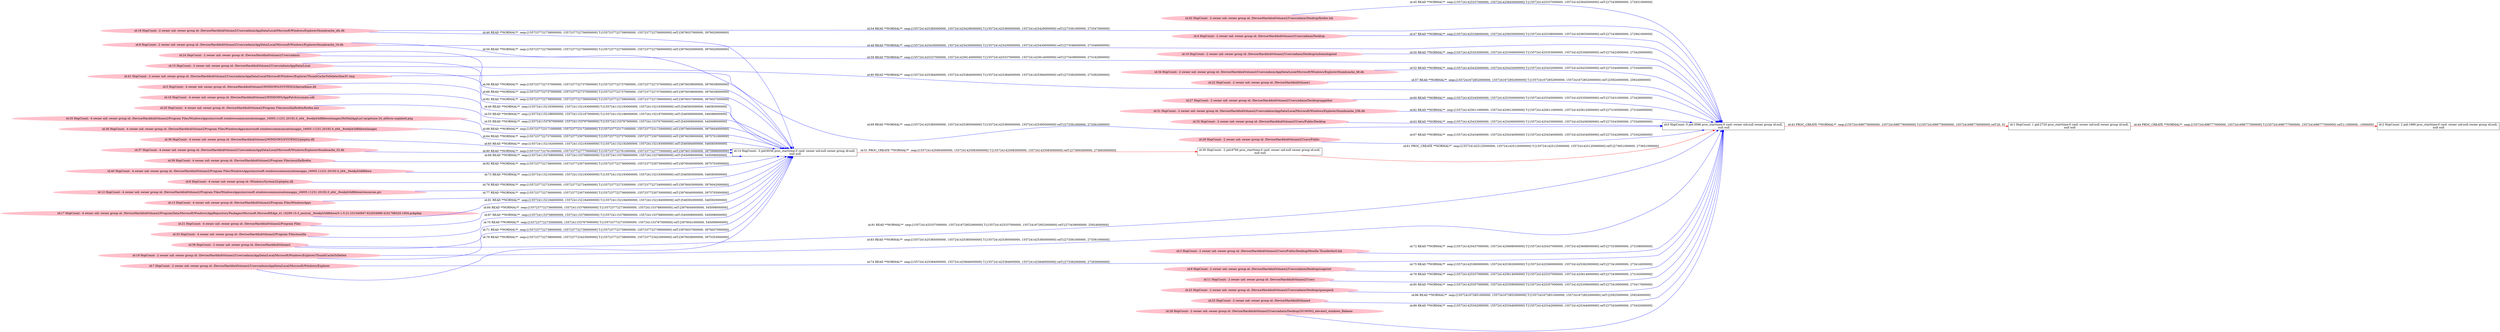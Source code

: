 digraph  {
rankdir=LR
"0"[color=black,label="id:0 HopCount: 0 pid:3096 proc_starttime:0 cmd: owner uid:null owner group id:null,\n null null", shape=box,style=solid];
"1"[color=black,label="id:1 HopCount: 1 pid:2720 proc_starttime:0 cmd: owner uid:null owner group id:null,\n null null", shape=box,style=solid];
"0" -> "1" [id=43,__obj="PROC_CREATE"color=red,label="id:43 PROC_CREATE **NORMAL**  seqs:[1557241698776000000, 1557241698776000000] T:[1557241698776000000, 1557241698776000000] relT:[0, 0]",style=solid];
"2"[color=black,label="id:2 HopCount: 2 pid:1896 proc_starttime:0 cmd: owner uid:null owner group id:null,\n null null", shape=box,style=solid];
"1" -> "2" [id=44,__obj="PROC_CREATE"color=red,label="id:44 PROC_CREATE **NORMAL**  seqs:[1557241698777000000, 1557241698777000000] T:[1557241698777000000, 1557241698777000000] relT:[-1000000, -1000000]",style=solid];
"42"[color=pink,label="id:42 HopCount: -2 owner uid: owner group id: /Device/HarddiskVolume2/Users/admin/Desktop/firefox.lnk ", shape=oval,style=filled];
"42" -> "0" [id=45,__obj="READ"color=blue,label="id:45 READ **NORMAL**  seqs:[1557241425337000000, 1557241425845000000] T:[1557241425337000000, 1557241425845000000] relT:[273439000000, 272931000000]",style=solid];
"18"[color=pink,label="id:18 HopCount: -2 owner uid: owner group id: /Device/HarddiskVolume2/Users/admin/AppData/Local/Microsoft/Windows/Explorer/thumbcache_idx.db ", shape=oval,style=filled];
"14"[color=black,label="id:14 HopCount: -3 pid:6036 proc_starttime:0 cmd: owner uid:null owner group id:null,\n null null", shape=box,style=solid];
"18" -> "14" [id=46,__obj="READ"color=blue,label="id:46 READ **NORMAL**  seqs:[1557237722739000000, 1557237722756000000] T:[1557237722739000000, 1557237722756000000] relT:[3976037000000, 3976020000000]",style=solid];
"4"[color=pink,label="id:4 HopCount: -2 owner uid: owner group id: /Device/HarddiskVolume2/Users/admin/Desktop ", shape=oval,style=filled];
"4" -> "0" [id=47,__obj="READ"color=blue,label="id:47 READ **NORMAL**  seqs:[1557241425338000000, 1557241425835000000] T:[1557241425338000000, 1557241425835000000] relT:[273438000000, 272941000000]",style=solid];
"8"[color=pink,label="id:8 HopCount: -2 owner uid: owner group id: /Device/HarddiskVolume2/Users/admin/AppData/Local/Microsoft/Windows/Explorer/thumbcache_16.db ", shape=oval,style=filled];
"8" -> "0" [id=48,__obj="READ"color=blue,label="id:48 READ **NORMAL**  seqs:[1557241425430000000, 1557241425430000000] T:[1557241425430000000, 1557241425430000000] relT:[273346000000, 273346000000]",style=solid];
"5"[color=pink,label="id:5 HopCount: -4 owner uid: owner group id: /Device/HarddiskVolume2/WINDOWS/SYSTEM32/kernelbase.dll ", shape=oval,style=filled];
"5" -> "14" [id=49,__obj="READ"color=blue,label="id:49 READ **NORMAL**  seqs:[1557241152193000000, 1557241152193000000] T:[1557241152193000000, 1557241152193000000] relT:[546583000000, 546583000000]",style=solid];
"10"[color=pink,label="id:10 HopCount: -2 owner uid: owner group id: /Device/HarddiskVolume2/Users/admin/Desktop/unhomologized ", shape=oval,style=filled];
"10" -> "0" [id=50,__obj="READ"color=blue,label="id:50 READ **NORMAL**  seqs:[1557241425353000000, 1557241425356000000] T:[1557241425353000000, 1557241425356000000] relT:[273423000000, 273420000000]",style=solid];
"30"[color=black,label="id:30 HopCount: -2 pid:6784 proc_starttime:0 cmd: owner uid:null owner group id:null,\n null null", shape=box,style=solid];
"14" -> "30" [id=51,__obj="PROC_CREATE"color=red,label="id:51 PROC_CREATE **NORMAL**  seqs:[1557241425083000000, 1557241425083000000] T:[1557241425083000000, 1557241425083000000] relT:[273693000000, 273693000000]",style=solid];
"34"[color=pink,label="id:34 HopCount: -2 owner uid: owner group id: /Device/HarddiskVolume2/Users/admin/AppData/Local/Microsoft/Windows/Explorer/thumbcache_48.db ", shape=oval,style=filled];
"34" -> "0" [id=52,__obj="READ"color=blue,label="id:52 READ **NORMAL**  seqs:[1557241425432000000, 1557241425432000000] T:[1557241425432000000, 1557241425432000000] relT:[273344000000, 273344000000]",style=solid];
"16"[color=pink,label="id:16 HopCount: -4 owner uid: owner group id: /Device/HarddiskVolume2/WINDOWS/AppPatch/sysmain.sdb ", shape=oval,style=filled];
"16" -> "14" [id=53,__obj="READ"color=blue,label="id:53 READ **NORMAL**  seqs:[1557241152186000000, 1557241152187000000] T:[1557241152186000000, 1557241152187000000] relT:[546590000000, 546589000000]",style=solid];
"18" -> "0" [id=54,__obj="READ"color=blue,label="id:54 READ **NORMAL**  seqs:[1557241425385000000, 1557241425429000000] T:[1557241425385000000, 1557241425429000000] relT:[273391000000, 273347000000]",style=solid];
"20"[color=pink,label="id:20 HopCount: -4 owner uid: owner group id: /Device/HarddiskVolume2/Program Files/mozilla/firefox/firefox.exe ", shape=oval,style=filled];
"20" -> "14" [id=55,__obj="READ"color=blue,label="id:55 READ **NORMAL**  seqs:[1557241153767000000, 1557241153767000000] T:[1557241153767000000, 1557241153767000000] relT:[545009000000, 545009000000]",style=solid];
"8" -> "14" [id=56,__obj="READ"color=blue,label="id:56 READ **NORMAL**  seqs:[1557237722756000000, 1557237722756000000] T:[1557237722756000000, 1557237722756000000] relT:[3976020000000, 3976020000000]",style=solid];
"22"[color=pink,label="id:22 HopCount: -2 owner uid: owner group id: /Device/HarddiskVolume1 ", shape=oval,style=filled];
"22" -> "0" [id=57,__obj="READ"color=blue,label="id:57 READ **NORMAL**  seqs:[1557241672852000000, 1557241672852000000] T:[1557241672852000000, 1557241672852000000] relT:[25924000000, 25924000000]",style=solid];
"24"[color=pink,label="id:24 HopCount: -2 owner uid: owner group id: /Device/HarddiskVolume2/Users/admin ", shape=oval,style=filled];
"24" -> "14" [id=58,__obj="READ"color=blue,label="id:58 READ **NORMAL**  seqs:[1557237722737000000, 1557237722737000000] T:[1557237722737000000, 1557237722737000000] relT:[3976039000000, 3976039000000]",style=solid];
"24" -> "0" [id=59,__obj="READ"color=blue,label="id:59 READ **NORMAL**  seqs:[1557241425337000000, 1557241425614000000] T:[1557241425337000000, 1557241425614000000] relT:[273439000000, 273162000000]",style=solid];
"27"[color=pink,label="id:27 HopCount: -2 owner uid: owner group id: /Device/HarddiskVolume2/Users/admin/Desktop/upgather ", shape=oval,style=filled];
"27" -> "0" [id=60,__obj="READ"color=blue,label="id:60 READ **NORMAL**  seqs:[1557241425345000000, 1557241425350000000] T:[1557241425345000000, 1557241425350000000] relT:[273431000000, 273426000000]",style=solid];
"30" -> "0" [id=61,__obj="PROC_CREATE"color=red,label="id:61 PROC_CREATE **NORMAL**  seqs:[1557241425125000000, 1557241425125000000] T:[1557241425125000000, 1557241425125000000] relT:[273651000000, 273651000000]",style=solid];
"31"[color=pink,label="id:31 HopCount: -2 owner uid: owner group id: /Device/HarddiskVolume2/Users/admin/AppData/Local/Microsoft/Windows/Explorer/thumbcache_256.db ", shape=oval,style=filled];
"31" -> "0" [id=62,__obj="READ"color=blue,label="id:62 READ **NORMAL**  seqs:[1557241425611000000, 1557241425612000000] T:[1557241425611000000, 1557241425612000000] relT:[273165000000, 273164000000]",style=solid];
"32"[color=pink,label="id:32 HopCount: -2 owner uid: owner group id: /Device/HarddiskVolume2/Users/Public/Desktop ", shape=oval,style=filled];
"32" -> "0" [id=63,__obj="READ"color=blue,label="id:63 READ **NORMAL**  seqs:[1557241425433000000, 1557241425436000000] T:[1557241425433000000, 1557241425436000000] relT:[273343000000, 273340000000]",style=solid];
"26"[color=pink,label="id:26 HopCount: -4 owner uid: owner group id: /Device/HarddiskVolume2/Program Files/WindowsApps/microsoft.windowscommunicationsapps_16005.11231.20192.0_x64__8wekyb3d8bbwe/images ", shape=oval,style=filled];
"26" -> "14" [id=64,__obj="READ"color=blue,label="id:64 READ **NORMAL**  seqs:[1557237722737000000, 1557237723075000000] T:[1557237722737000000, 1557237723075000000] relT:[3976039000000, 3975701000000]",style=solid];
"36"[color=pink,label="id:36 HopCount: -4 owner uid: owner group id: /Device/HarddiskVolume2/WINDOWS/SYSTEM32/ploptin.dll ", shape=oval,style=filled];
"36" -> "14" [id=65,__obj="READ"color=blue,label="id:65 READ **NORMAL**  seqs:[1557241152192000000, 1557241152193000000] T:[1557241152192000000, 1557241152193000000] relT:[546584000000, 546583000000]",style=solid];
"15"[color=pink,label="id:15 HopCount: -2 owner uid: owner group id: /Device/HarddiskVolume2/Users/admin/AppData/Local ", shape=oval,style=filled];
"15" -> "14" [id=66,__obj="READ"color=blue,label="id:66 READ **NORMAL**  seqs:[1557237722737000000, 1557237722737000000] T:[1557237722737000000, 1557237722737000000] relT:[3976039000000, 3976039000000]",style=solid];
"29"[color=pink,label="id:29 HopCount: -2 owner uid: owner group id: /Device/HarddiskVolume2/Users/Public ", shape=oval,style=filled];
"29" -> "0" [id=67,__obj="READ"color=blue,label="id:67 READ **NORMAL**  seqs:[1557241425434000000, 1557241425434000000] T:[1557241425434000000, 1557241425434000000] relT:[273342000000, 273342000000]",style=solid];
"39"[color=pink,label="id:39 HopCount: -4 owner uid: owner group id: /Device/HarddiskVolume2/Program Files/mozilla/firefox ", shape=oval,style=filled];
"39" -> "14" [id=68,__obj="READ"color=blue,label="id:68 READ **NORMAL**  seqs:[1557241153768000000, 1557241153768000000] T:[1557241153768000000, 1557241153768000000] relT:[545008000000, 545008000000]",style=solid];
"41"[color=pink,label="id:41 HopCount: -2 owner uid: owner group id: /Device/HarddiskVolume2/Users/admin/AppData/Local/Microsoft/Windows/Explorer/ThumbCacheToDelete/thm3C.tmp ", shape=oval,style=filled];
"41" -> "0" [id=69,__obj="READ"color=blue,label="id:69 READ **NORMAL**  seqs:[1557241425385000000, 1557241425385000000] T:[1557241425385000000, 1557241425385000000] relT:[273391000000, 273391000000]",style=solid];
"38"[color=pink,label="id:38 HopCount: -2 owner uid: owner group id: /Device/HarddiskVolume2 ", shape=oval,style=filled];
"38" -> "14" [id=70,__obj="READ"color=blue,label="id:70 READ **NORMAL**  seqs:[1557237722735000000, 1557241153767000000] T:[1557237722735000000, 1557241153767000000] relT:[3976041000000, 545009000000]",style=solid];
"19"[color=pink,label="id:19 HopCount: -2 owner uid: owner group id: /Device/HarddiskVolume2/Users/admin/AppData/Local/Microsoft/Windows/Explorer/ThumbCacheToDelete ", shape=oval,style=filled];
"19" -> "14" [id=71,__obj="READ"color=blue,label="id:71 READ **NORMAL**  seqs:[1557237722739000000, 1557237722739000000] T:[1557237722739000000, 1557237722739000000] relT:[3976037000000, 3976037000000]",style=solid];
"3"[color=pink,label="id:3 HopCount: -2 owner uid: owner group id: /Device/HarddiskVolume2/Users/Public/Desktop/Mozilla Thunderbird.lnk ", shape=oval,style=filled];
"3" -> "0" [id=72,__obj="READ"color=blue,label="id:72 READ **NORMAL**  seqs:[1557241425437000000, 1557241425608000000] T:[1557241425437000000, 1557241425608000000] relT:[273339000000, 273168000000]",style=solid];
"6"[color=pink,label="id:6 HopCount: -4 owner uid: owner group id: /Windows/System32/ploptin.dll ", shape=oval,style=filled];
"6" -> "14" [id=73,__obj="READ"color=blue,label="id:73 READ **NORMAL**  seqs:[1557241152193000000, 1557241152193000000] T:[1557241152193000000, 1557241152193000000] relT:[546583000000, 546583000000]",style=solid];
"7"[color=pink,label="id:7 HopCount: -2 owner uid: owner group id: /Device/HarddiskVolume2/Users/admin/AppData/Local/Microsoft/Windows/Explorer ", shape=oval,style=filled];
"7" -> "0" [id=74,__obj="READ"color=blue,label="id:74 READ **NORMAL**  seqs:[1557241425384000000, 1557241425846000000] T:[1557241425384000000, 1557241425846000000] relT:[273392000000, 272930000000]",style=solid];
"9"[color=pink,label="id:9 HopCount: -2 owner uid: owner group id: /Device/HarddiskVolume2/Users/admin/Desktop/soaproot ", shape=oval,style=filled];
"9" -> "0" [id=75,__obj="READ"color=blue,label="id:75 READ **NORMAL**  seqs:[1557241425360000000, 1557241425362000000] T:[1557241425360000000, 1557241425362000000] relT:[273416000000, 273414000000]",style=solid];
"12"[color=pink,label="id:12 HopCount: -4 owner uid: owner group id: /Device/HarddiskVolume2/Program Files/WindowsApps/microsoft.windowscommunicationsapps_16005.11231.20192.0_x64__8wekyb3d8bbwe/resources.pri ", shape=oval,style=filled];
"12" -> "14" [id=76,__obj="READ"color=blue,label="id:76 READ **NORMAL**  seqs:[1557237722733000000, 1557237722734000000] T:[1557237722733000000, 1557237722734000000] relT:[3976043000000, 3976042000000]",style=solid];
"13"[color=pink,label="id:13 HopCount: -4 owner uid: owner group id: /Device/HarddiskVolume2/Program Files/WindowsApps ", shape=oval,style=filled];
"13" -> "14" [id=77,__obj="READ"color=blue,label="id:77 READ **NORMAL**  seqs:[1557237722736000000, 1557237723073000000] T:[1557237722736000000, 1557237723073000000] relT:[3976040000000, 3975703000000]",style=solid];
"11"[color=pink,label="id:11 HopCount: -2 owner uid: owner group id: /Device/HarddiskVolume2/Users ", shape=oval,style=filled];
"11" -> "0" [id=78,__obj="READ"color=blue,label="id:78 READ **NORMAL**  seqs:[1557241425337000000, 1557241425614000000] T:[1557241425337000000, 1557241425614000000] relT:[273439000000, 273162000000]",style=solid];
"7" -> "14" [id=79,__obj="READ"color=blue,label="id:79 READ **NORMAL**  seqs:[1557237722738000000, 1557237723423000000] T:[1557237722738000000, 1557237723423000000] relT:[3976038000000, 3975353000000]",style=solid];
"15" -> "0" [id=80,__obj="READ"color=blue,label="id:80 READ **NORMAL**  seqs:[1557241425384000000, 1557241425384000000] T:[1557241425384000000, 1557241425384000000] relT:[273392000000, 273392000000]",style=solid];
"17"[color=pink,label="id:17 HopCount: -4 owner uid: owner group id: /Device/HarddiskVolume2/ProgramData/Microsoft/Windows/AppRepository/Packages/Microsoft.MicrosoftEdge_41.16299.15.0_neutral__8wekyb3d8bbwe/S-1-5-21-231540947-922634896-4161786520-1004.pckgdep ", shape=oval,style=filled];
"17" -> "14" [id=81,__obj="READ"color=blue,label="id:81 READ **NORMAL**  seqs:[1557241152184000000, 1557241152184000000] T:[1557241152184000000, 1557241152184000000] relT:[546592000000, 546592000000]",style=solid];
"41" -> "14" [id=82,__obj="READ"color=blue,label="id:82 READ **NORMAL**  seqs:[1557237722739000000, 1557237722739000000] T:[1557237722739000000, 1557237722739000000] relT:[3976037000000, 3976037000000]",style=solid];
"19" -> "0" [id=83,__obj="READ"color=blue,label="id:83 READ **NORMAL**  seqs:[1557241425385000000, 1557241425385000000] T:[1557241425385000000, 1557241425385000000] relT:[273391000000, 273391000000]",style=solid];
"21"[color=pink,label="id:21 HopCount: -4 owner uid: owner group id: /Device/HarddiskVolume2/Program Files ", shape=oval,style=filled];
"21" -> "14" [id=84,__obj="READ"color=blue,label="id:84 READ **NORMAL**  seqs:[1557237722736000000, 1557241153768000000] T:[1557237722736000000, 1557241153768000000] relT:[3976040000000, 545008000000]",style=solid];
"23"[color=pink,label="id:23 HopCount: -2 owner uid: owner group id: /Device/HarddiskVolume2/Users/admin/Desktop/sponspeck ", shape=oval,style=filled];
"23" -> "0" [id=85,__obj="READ"color=blue,label="id:85 READ **NORMAL**  seqs:[1557241425357000000, 1557241425359000000] T:[1557241425357000000, 1557241425359000000] relT:[273419000000, 273417000000]",style=solid];
"25"[color=pink,label="id:25 HopCount: -2 owner uid: owner group id: /Device/HarddiskVolume4 ", shape=oval,style=filled];
"25" -> "0" [id=86,__obj="READ"color=blue,label="id:86 READ **NORMAL**  seqs:[1557241672851000000, 1557241672852000000] T:[1557241672851000000, 1557241672852000000] relT:[25925000000, 25924000000]",style=solid];
"33"[color=pink,label="id:33 HopCount: -4 owner uid: owner group id: /Device/HarddiskVolume2/Program Files/mozilla ", shape=oval,style=filled];
"33" -> "14" [id=87,__obj="READ"color=blue,label="id:87 READ **NORMAL**  seqs:[1557241153768000000, 1557241153768000000] T:[1557241153768000000, 1557241153768000000] relT:[545008000000, 545008000000]",style=solid];
"35"[color=pink,label="id:35 HopCount: -4 owner uid: owner group id: /Device/HarddiskVolume2/Program Files/WindowsApps/microsoft.windowscommunicationsapps_16005.11231.20192.0_x64__8wekyb3d8bbwe/images/HxMailAppList.targetsize-24_altform-unplated.png ", shape=oval,style=filled];
"35" -> "14" [id=88,__obj="READ"color=blue,label="id:88 READ **NORMAL**  seqs:[1557237723171000000, 1557237723172000000] T:[1557237723171000000, 1557237723172000000] relT:[3975605000000, 3975604000000]",style=solid];
"28"[color=pink,label="id:28 HopCount: -2 owner uid: owner group id: /Device/HarddiskVolume2/Users/admin/Desktop/20190502_elevate2_windows_Release ", shape=oval,style=filled];
"28" -> "0" [id=89,__obj="READ"color=blue,label="id:89 READ **NORMAL**  seqs:[1557241425342000000, 1557241425344000000] T:[1557241425342000000, 1557241425344000000] relT:[273434000000, 273432000000]",style=solid];
"37"[color=pink,label="id:37 HopCount: -4 owner uid: owner group id: /Device/HarddiskVolume2/Users/admin/AppData/Local/Microsoft/Windows/Explorer/thumbcache_32.db ", shape=oval,style=filled];
"37" -> "14" [id=90,__obj="READ"color=blue,label="id:90 READ **NORMAL**  seqs:[1557237722761000000, 1557237722777000000] T:[1557237722761000000, 1557237722777000000] relT:[3976015000000, 3975999000000]",style=solid];
"38" -> "0" [id=91,__obj="READ"color=blue,label="id:91 READ **NORMAL**  seqs:[1557241425337000000, 1557241672852000000] T:[1557241425337000000, 1557241672852000000] relT:[273439000000, 25924000000]",style=solid];
"40"[color=pink,label="id:40 HopCount: -4 owner uid: owner group id: /Device/HarddiskVolume2/Program Files/WindowsApps/microsoft.windowscommunicationsapps_16005.11231.20192.0_x64__8wekyb3d8bbwe ", shape=oval,style=filled];
"40" -> "14" [id=92,__obj="READ"color=blue,label="id:92 READ **NORMAL**  seqs:[1557237722736000000, 1557237723073000000] T:[1557237722736000000, 1557237723073000000] relT:[3976040000000, 3975703000000]",style=solid];
}